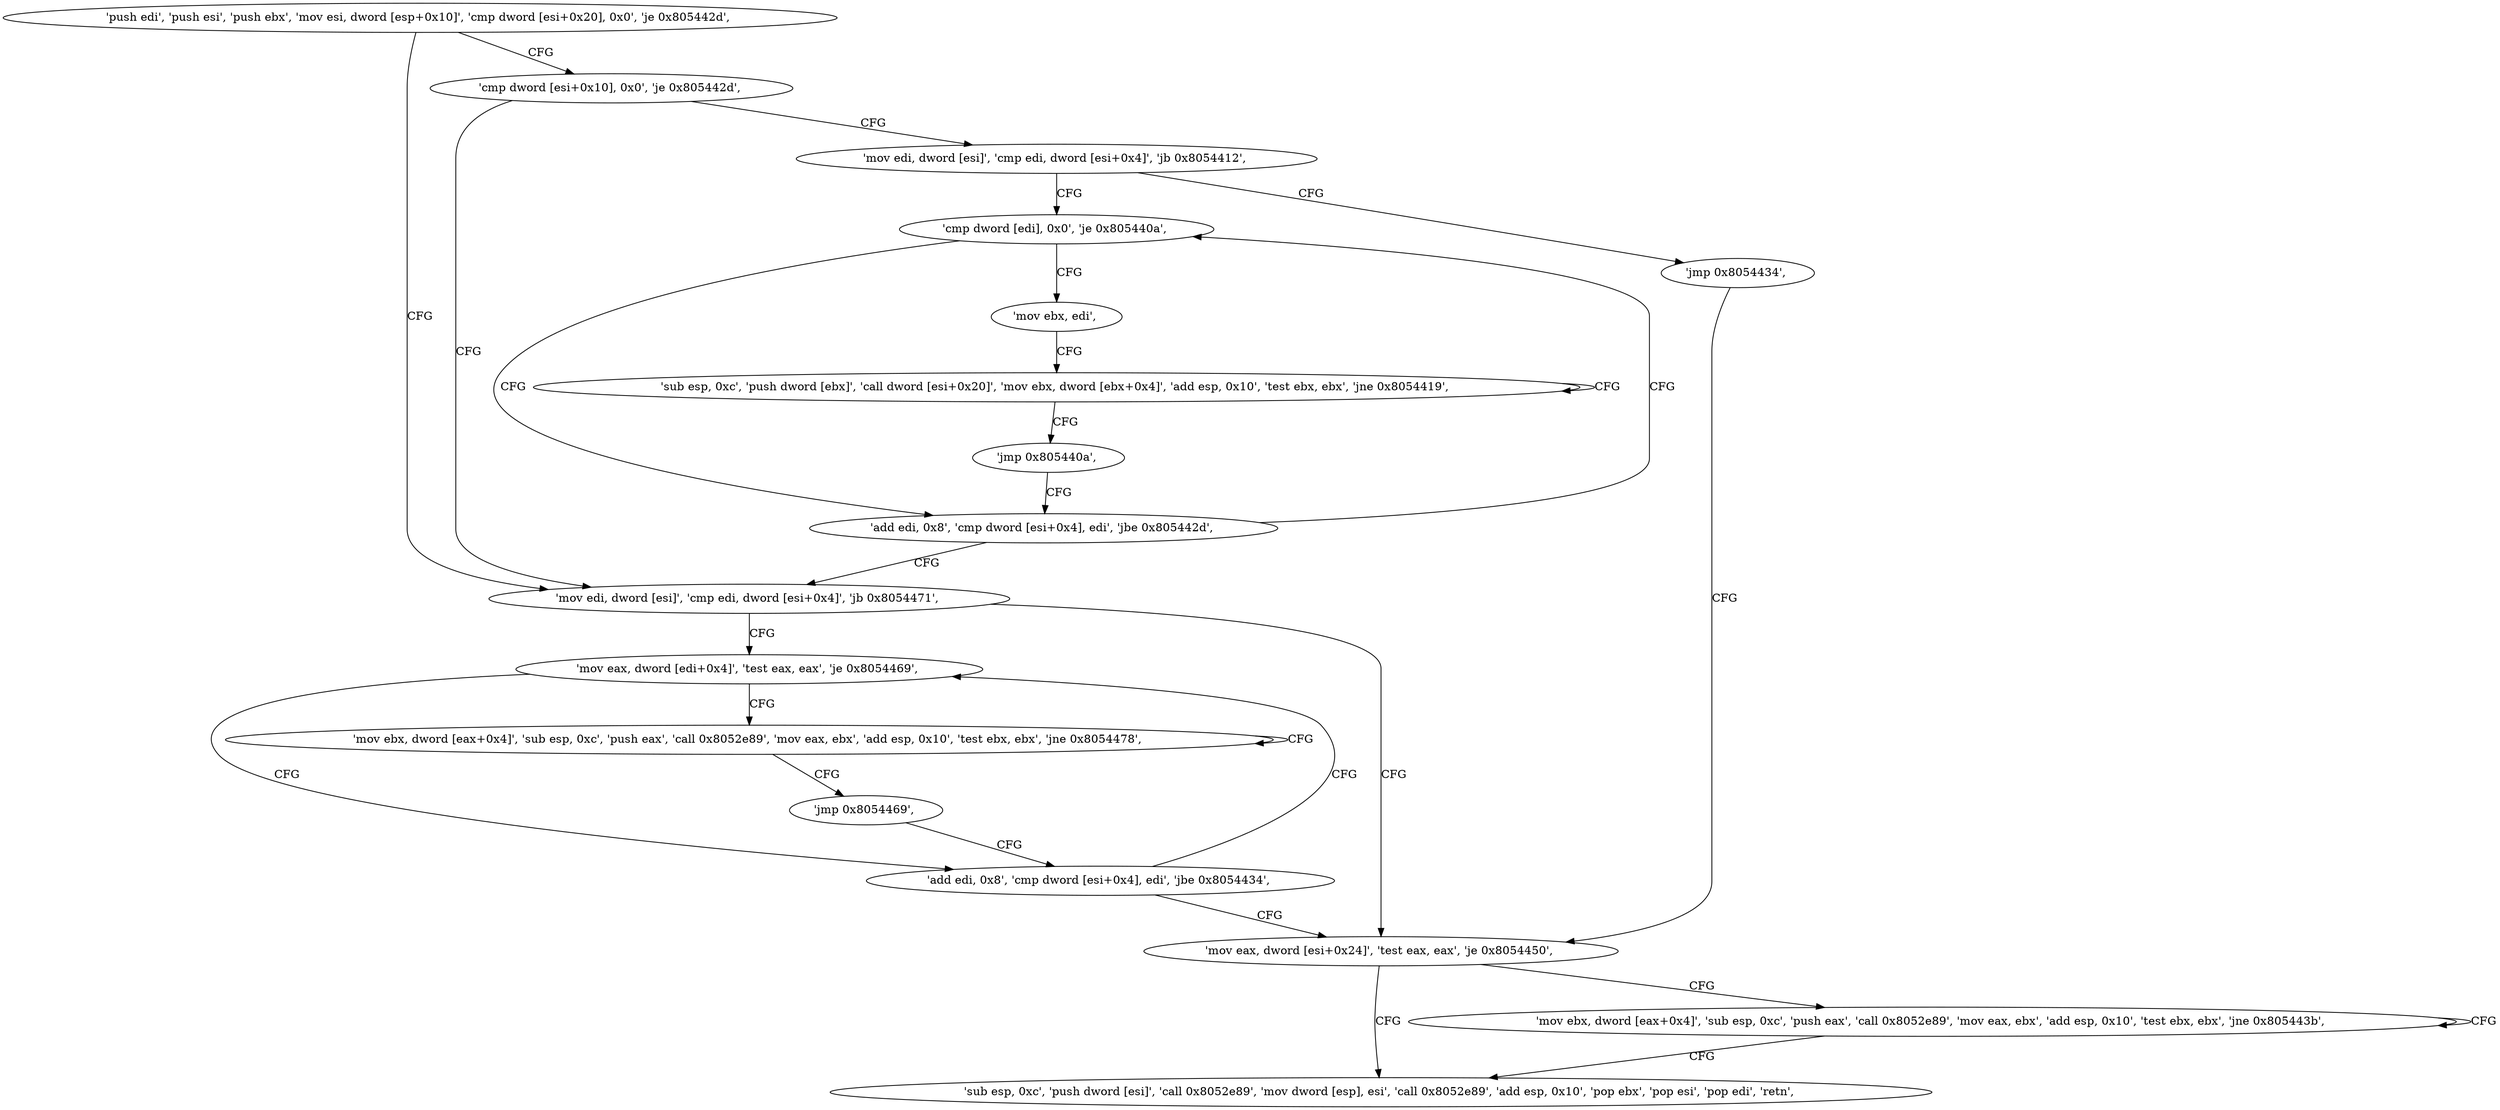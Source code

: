 digraph "func" {
"134562798" [label = "'push edi', 'push esi', 'push ebx', 'mov esi, dword [esp+0x10]', 'cmp dword [esi+0x20], 0x0', 'je 0x805442d', " ]
"134562861" [label = "'mov edi, dword [esi]', 'cmp edi, dword [esi+0x4]', 'jb 0x8054471', " ]
"134562811" [label = "'cmp dword [esi+0x10], 0x0', 'je 0x805442d', " ]
"134562929" [label = "'mov eax, dword [edi+0x4]', 'test eax, eax', 'je 0x8054469', " ]
"134562868" [label = "'mov eax, dword [esi+0x24]', 'test eax, eax', 'je 0x8054450', " ]
"134562817" [label = "'mov edi, dword [esi]', 'cmp edi, dword [esi+0x4]', 'jb 0x8054412', " ]
"134562921" [label = "'add edi, 0x8', 'cmp dword [esi+0x4], edi', 'jbe 0x8054434', " ]
"134562936" [label = "'mov ebx, dword [eax+0x4]', 'sub esp, 0xc', 'push eax', 'call 0x8052e89', 'mov eax, ebx', 'add esp, 0x10', 'test ebx, ebx', 'jne 0x8054478', " ]
"134562896" [label = "'sub esp, 0xc', 'push dword [esi]', 'call 0x8052e89', 'mov dword [esp], esi', 'call 0x8052e89', 'add esp, 0x10', 'pop ebx', 'pop esi', 'pop edi', 'retn', " ]
"134562875" [label = "'mov ebx, dword [eax+0x4]', 'sub esp, 0xc', 'push eax', 'call 0x8052e89', 'mov eax, ebx', 'add esp, 0x10', 'test ebx, ebx', 'jne 0x805443b', " ]
"134562834" [label = "'cmp dword [edi], 0x0', 'je 0x805440a', " ]
"134562824" [label = "'jmp 0x8054434', " ]
"134562957" [label = "'jmp 0x8054469', " ]
"134562826" [label = "'add edi, 0x8', 'cmp dword [esi+0x4], edi', 'jbe 0x805442d', " ]
"134562839" [label = "'mov ebx, edi', " ]
"134562841" [label = "'sub esp, 0xc', 'push dword [ebx]', 'call dword [esi+0x20]', 'mov ebx, dword [ebx+0x4]', 'add esp, 0x10', 'test ebx, ebx', 'jne 0x8054419', " ]
"134562859" [label = "'jmp 0x805440a', " ]
"134562798" -> "134562861" [ label = "CFG" ]
"134562798" -> "134562811" [ label = "CFG" ]
"134562861" -> "134562929" [ label = "CFG" ]
"134562861" -> "134562868" [ label = "CFG" ]
"134562811" -> "134562861" [ label = "CFG" ]
"134562811" -> "134562817" [ label = "CFG" ]
"134562929" -> "134562921" [ label = "CFG" ]
"134562929" -> "134562936" [ label = "CFG" ]
"134562868" -> "134562896" [ label = "CFG" ]
"134562868" -> "134562875" [ label = "CFG" ]
"134562817" -> "134562834" [ label = "CFG" ]
"134562817" -> "134562824" [ label = "CFG" ]
"134562921" -> "134562868" [ label = "CFG" ]
"134562921" -> "134562929" [ label = "CFG" ]
"134562936" -> "134562936" [ label = "CFG" ]
"134562936" -> "134562957" [ label = "CFG" ]
"134562875" -> "134562875" [ label = "CFG" ]
"134562875" -> "134562896" [ label = "CFG" ]
"134562834" -> "134562826" [ label = "CFG" ]
"134562834" -> "134562839" [ label = "CFG" ]
"134562824" -> "134562868" [ label = "CFG" ]
"134562957" -> "134562921" [ label = "CFG" ]
"134562826" -> "134562861" [ label = "CFG" ]
"134562826" -> "134562834" [ label = "CFG" ]
"134562839" -> "134562841" [ label = "CFG" ]
"134562841" -> "134562841" [ label = "CFG" ]
"134562841" -> "134562859" [ label = "CFG" ]
"134562859" -> "134562826" [ label = "CFG" ]
}
